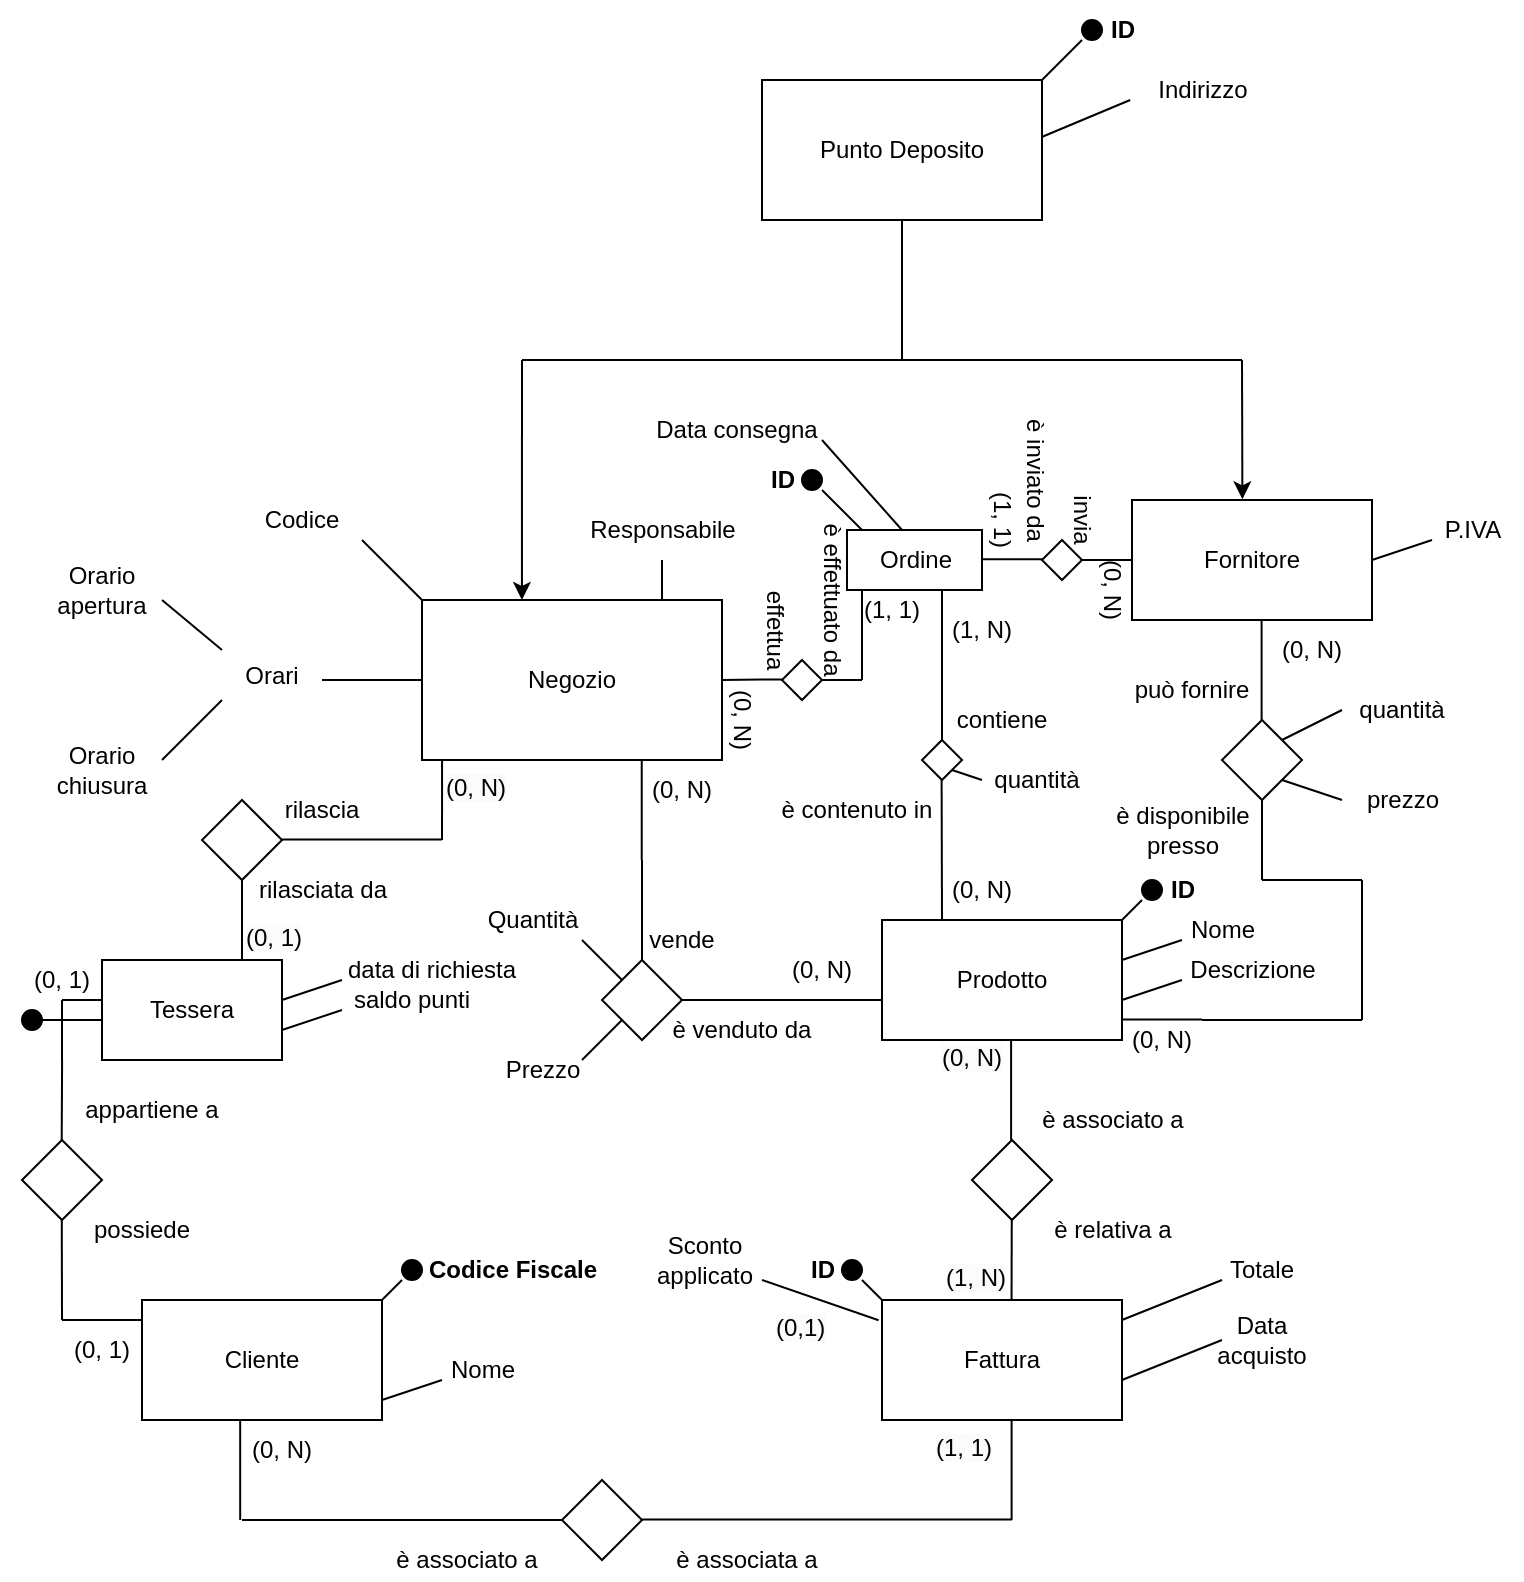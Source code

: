 <mxfile version="27.0.9">
  <diagram id="R2lEEEUBdFMjLlhIrx00" name="Page-1">
    <mxGraphModel dx="1303" dy="1883" grid="1" gridSize="10" guides="1" tooltips="1" connect="1" arrows="1" fold="1" page="1" pageScale="1" pageWidth="850" pageHeight="1100" math="0" shadow="0" extFonts="Permanent Marker^https://fonts.googleapis.com/css?family=Permanent+Marker">
      <root>
        <mxCell id="0" />
        <mxCell id="1" parent="0" />
        <mxCell id="oZavl7u65jXDSUfrgbbG-7" value="" style="ellipse;whiteSpace=wrap;html=1;aspect=fixed;" parent="1" vertex="1">
          <mxGeometry as="geometry" />
        </mxCell>
        <mxCell id="oZavl7u65jXDSUfrgbbG-11" value="Responsabile" style="text;html=1;align=center;verticalAlign=middle;resizable=0;points=[];autosize=1;strokeColor=none;fillColor=none;" parent="1" vertex="1">
          <mxGeometry x="280" y="30" width="100" height="30" as="geometry" />
        </mxCell>
        <mxCell id="oZavl7u65jXDSUfrgbbG-15" value="" style="endArrow=none;html=1;rounded=0;entryX=0;entryY=0.5;entryDx=0;entryDy=0;" parent="1" edge="1">
          <mxGeometry width="50" height="50" relative="1" as="geometry">
            <mxPoint x="160" y="120" as="sourcePoint" />
            <mxPoint x="210" y="120" as="targetPoint" />
          </mxGeometry>
        </mxCell>
        <mxCell id="oZavl7u65jXDSUfrgbbG-16" value="Orari" style="text;html=1;align=center;verticalAlign=middle;whiteSpace=wrap;rounded=0;" parent="1" vertex="1">
          <mxGeometry x="110" y="105" width="50" height="25" as="geometry" />
        </mxCell>
        <mxCell id="oZavl7u65jXDSUfrgbbG-18" value="" style="endArrow=none;html=1;rounded=0;entryX=0;entryY=0;entryDx=0;entryDy=0;" parent="1" target="oZavl7u65jXDSUfrgbbG-16" edge="1">
          <mxGeometry width="50" height="50" relative="1" as="geometry">
            <mxPoint x="80" y="80" as="sourcePoint" />
            <mxPoint x="130" y="160" as="targetPoint" />
          </mxGeometry>
        </mxCell>
        <mxCell id="oZavl7u65jXDSUfrgbbG-19" value="" style="endArrow=none;html=1;rounded=0;entryX=0;entryY=1;entryDx=0;entryDy=0;" parent="1" target="oZavl7u65jXDSUfrgbbG-16" edge="1">
          <mxGeometry width="50" height="50" relative="1" as="geometry">
            <mxPoint x="80" y="160" as="sourcePoint" />
            <mxPoint x="170" y="120" as="targetPoint" />
          </mxGeometry>
        </mxCell>
        <mxCell id="oZavl7u65jXDSUfrgbbG-20" value="Orario apertura" style="text;html=1;align=center;verticalAlign=middle;whiteSpace=wrap;rounded=0;" parent="1" vertex="1">
          <mxGeometry x="20" y="60" width="60" height="30" as="geometry" />
        </mxCell>
        <mxCell id="oZavl7u65jXDSUfrgbbG-21" value="Orario chiusura" style="text;html=1;align=center;verticalAlign=middle;whiteSpace=wrap;rounded=0;" parent="1" vertex="1">
          <mxGeometry x="20" y="150" width="60" height="30" as="geometry" />
        </mxCell>
        <mxCell id="oZavl7u65jXDSUfrgbbG-22" value="Prodotto" style="rounded=0;whiteSpace=wrap;html=1;" parent="1" vertex="1">
          <mxGeometry x="440" y="240" width="120" height="60" as="geometry" />
        </mxCell>
        <mxCell id="oZavl7u65jXDSUfrgbbG-26" value="" style="endArrow=none;html=1;rounded=0;entryX=1;entryY=0;entryDx=0;entryDy=0;" parent="1" target="oZavl7u65jXDSUfrgbbG-22" edge="1">
          <mxGeometry width="50" height="50" relative="1" as="geometry">
            <mxPoint x="570" y="230" as="sourcePoint" />
            <mxPoint x="490" y="230" as="targetPoint" />
          </mxGeometry>
        </mxCell>
        <mxCell id="oZavl7u65jXDSUfrgbbG-27" value="" style="ellipse;whiteSpace=wrap;html=1;aspect=fixed;fillColor=#030000;" parent="1" vertex="1">
          <mxGeometry x="570" y="220" width="10" height="10" as="geometry" />
        </mxCell>
        <mxCell id="oZavl7u65jXDSUfrgbbG-28" value="&lt;span&gt;ID&lt;/span&gt;" style="text;html=1;align=center;verticalAlign=middle;resizable=0;points=[];autosize=1;strokeColor=none;fillColor=none;fontStyle=1" parent="1" vertex="1">
          <mxGeometry x="570" y="210" width="40" height="30" as="geometry" />
        </mxCell>
        <mxCell id="oZavl7u65jXDSUfrgbbG-29" value="" style="endArrow=none;html=1;rounded=0;" parent="1" edge="1">
          <mxGeometry width="50" height="50" relative="1" as="geometry">
            <mxPoint x="590" y="250" as="sourcePoint" />
            <mxPoint x="560" y="260" as="targetPoint" />
          </mxGeometry>
        </mxCell>
        <mxCell id="oZavl7u65jXDSUfrgbbG-30" value="Nome" style="text;html=1;align=center;verticalAlign=middle;resizable=0;points=[];autosize=1;strokeColor=none;fillColor=none;" parent="1" vertex="1">
          <mxGeometry x="580" y="230" width="60" height="30" as="geometry" />
        </mxCell>
        <mxCell id="oZavl7u65jXDSUfrgbbG-31" value="" style="endArrow=none;html=1;rounded=0;" parent="1" edge="1">
          <mxGeometry width="50" height="50" relative="1" as="geometry">
            <mxPoint x="560" y="280" as="sourcePoint" />
            <mxPoint x="590" y="270" as="targetPoint" />
          </mxGeometry>
        </mxCell>
        <mxCell id="oZavl7u65jXDSUfrgbbG-32" value="Descrizione" style="text;html=1;align=center;verticalAlign=middle;resizable=0;points=[];autosize=1;strokeColor=none;fillColor=none;" parent="1" vertex="1">
          <mxGeometry x="580" y="250" width="90" height="30" as="geometry" />
        </mxCell>
        <mxCell id="oZavl7u65jXDSUfrgbbG-34" value="" style="rhombus;whiteSpace=wrap;html=1;" parent="1" vertex="1">
          <mxGeometry x="300" y="260" width="40" height="40" as="geometry" />
        </mxCell>
        <mxCell id="oZavl7u65jXDSUfrgbbG-37" value="(0, N)" style="text;html=1;align=center;verticalAlign=middle;whiteSpace=wrap;rounded=0;" parent="1" vertex="1">
          <mxGeometry x="310" y="160" width="60" height="30" as="geometry" />
        </mxCell>
        <mxCell id="oZavl7u65jXDSUfrgbbG-46" value="Negozio" style="rounded=0;whiteSpace=wrap;html=1;snapToPoint=1;" parent="1" vertex="1">
          <mxGeometry x="210" y="80" width="150" height="80" as="geometry" />
        </mxCell>
        <mxCell id="oZavl7u65jXDSUfrgbbG-48" value="" style="endArrow=none;html=1;rounded=0;elbow=vertical;" parent="1" edge="1">
          <mxGeometry width="50" height="50" relative="1" as="geometry">
            <mxPoint x="319.86" y="210" as="sourcePoint" />
            <mxPoint x="319.86" y="160" as="targetPoint" />
          </mxGeometry>
        </mxCell>
        <mxCell id="oZavl7u65jXDSUfrgbbG-49" value="" style="endArrow=none;html=1;rounded=0;elbow=vertical;exitX=0.5;exitY=0;exitDx=0;exitDy=0;" parent="1" source="oZavl7u65jXDSUfrgbbG-34" edge="1">
          <mxGeometry width="50" height="50" relative="1" as="geometry">
            <mxPoint x="300" y="260" as="sourcePoint" />
            <mxPoint x="320" y="210" as="targetPoint" />
          </mxGeometry>
        </mxCell>
        <mxCell id="oZavl7u65jXDSUfrgbbG-50" value="" style="endArrow=none;html=1;rounded=0;elbow=vertical;" parent="1" edge="1">
          <mxGeometry width="50" height="50" relative="1" as="geometry">
            <mxPoint x="440" y="280" as="sourcePoint" />
            <mxPoint x="380" y="280" as="targetPoint" />
          </mxGeometry>
        </mxCell>
        <mxCell id="oZavl7u65jXDSUfrgbbG-51" value="" style="endArrow=none;html=1;rounded=0;elbow=vertical;exitX=1;exitY=0.5;exitDx=0;exitDy=0;" parent="1" source="oZavl7u65jXDSUfrgbbG-34" edge="1">
          <mxGeometry width="50" height="50" relative="1" as="geometry">
            <mxPoint x="300" y="290" as="sourcePoint" />
            <mxPoint x="380" y="280" as="targetPoint" />
          </mxGeometry>
        </mxCell>
        <mxCell id="oZavl7u65jXDSUfrgbbG-52" value="(0, N)" style="text;html=1;align=center;verticalAlign=middle;whiteSpace=wrap;rounded=0;" parent="1" vertex="1">
          <mxGeometry x="380" y="250" width="60" height="30" as="geometry" />
        </mxCell>
        <mxCell id="oZavl7u65jXDSUfrgbbG-53" value="vende" style="text;html=1;align=center;verticalAlign=middle;whiteSpace=wrap;rounded=0;" parent="1" vertex="1">
          <mxGeometry x="310" y="235" width="60" height="30" as="geometry" />
        </mxCell>
        <mxCell id="oZavl7u65jXDSUfrgbbG-54" value="è venduto da" style="text;html=1;align=center;verticalAlign=middle;whiteSpace=wrap;rounded=0;" parent="1" vertex="1">
          <mxGeometry x="330" y="280" width="80" height="30" as="geometry" />
        </mxCell>
        <mxCell id="oZavl7u65jXDSUfrgbbG-55" value="" style="endArrow=none;html=1;rounded=0;elbow=vertical;entryX=0;entryY=1;entryDx=0;entryDy=0;" parent="1" target="oZavl7u65jXDSUfrgbbG-34" edge="1">
          <mxGeometry width="50" height="50" relative="1" as="geometry">
            <mxPoint x="290" y="310" as="sourcePoint" />
            <mxPoint x="380" y="250" as="targetPoint" />
          </mxGeometry>
        </mxCell>
        <mxCell id="oZavl7u65jXDSUfrgbbG-56" value="Prezzo" style="text;html=1;align=center;verticalAlign=middle;resizable=0;points=[];autosize=1;strokeColor=none;fillColor=none;" parent="1" vertex="1">
          <mxGeometry x="240" y="300" width="60" height="30" as="geometry" />
        </mxCell>
        <mxCell id="oZavl7u65jXDSUfrgbbG-59" value="Cliente" style="rounded=0;whiteSpace=wrap;html=1;" parent="1" vertex="1">
          <mxGeometry x="70" y="430" width="120" height="60" as="geometry" />
        </mxCell>
        <mxCell id="oZavl7u65jXDSUfrgbbG-60" value="" style="endArrow=none;html=1;rounded=0;elbow=vertical;entryX=1;entryY=0;entryDx=0;entryDy=0;" parent="1" target="oZavl7u65jXDSUfrgbbG-59" edge="1">
          <mxGeometry width="50" height="50" relative="1" as="geometry">
            <mxPoint x="200" y="420" as="sourcePoint" />
            <mxPoint x="220" y="380" as="targetPoint" />
          </mxGeometry>
        </mxCell>
        <mxCell id="oZavl7u65jXDSUfrgbbG-61" value="" style="ellipse;whiteSpace=wrap;html=1;aspect=fixed;fillColor=#000000;" parent="1" vertex="1">
          <mxGeometry x="200" y="410" width="10" height="10" as="geometry" />
        </mxCell>
        <mxCell id="oZavl7u65jXDSUfrgbbG-62" value="Codice Fiscale" style="text;html=1;align=center;verticalAlign=middle;resizable=0;points=[];autosize=1;strokeColor=none;fillColor=none;fontStyle=1" parent="1" vertex="1">
          <mxGeometry x="205" y="400" width="100" height="30" as="geometry" />
        </mxCell>
        <mxCell id="oZavl7u65jXDSUfrgbbG-65" value="Nome" style="text;html=1;align=center;verticalAlign=middle;resizable=0;points=[];autosize=1;strokeColor=none;fillColor=none;" parent="1" vertex="1">
          <mxGeometry x="210" y="450" width="60" height="30" as="geometry" />
        </mxCell>
        <mxCell id="oZavl7u65jXDSUfrgbbG-66" value="Tessera" style="rounded=0;whiteSpace=wrap;html=1;" parent="1" vertex="1">
          <mxGeometry x="50" y="260" width="90" height="50" as="geometry" />
        </mxCell>
        <mxCell id="oZavl7u65jXDSUfrgbbG-67" value="" style="rhombus;whiteSpace=wrap;html=1;" parent="1" vertex="1">
          <mxGeometry x="100" y="180" width="40" height="40" as="geometry" />
        </mxCell>
        <mxCell id="oZavl7u65jXDSUfrgbbG-68" value="" style="endArrow=none;html=1;rounded=0;elbow=vertical;entryX=0.5;entryY=1;entryDx=0;entryDy=0;" parent="1" target="oZavl7u65jXDSUfrgbbG-67" edge="1">
          <mxGeometry width="50" height="50" relative="1" as="geometry">
            <mxPoint x="120" y="250" as="sourcePoint" />
            <mxPoint x="140" y="220" as="targetPoint" />
            <Array as="points">
              <mxPoint x="120" y="260" />
            </Array>
          </mxGeometry>
        </mxCell>
        <mxCell id="oZavl7u65jXDSUfrgbbG-69" value="" style="endArrow=none;html=1;rounded=0;elbow=vertical;" parent="1" edge="1">
          <mxGeometry width="50" height="50" relative="1" as="geometry">
            <mxPoint x="220" y="199.77" as="sourcePoint" />
            <mxPoint x="140" y="199.77" as="targetPoint" />
          </mxGeometry>
        </mxCell>
        <mxCell id="oZavl7u65jXDSUfrgbbG-73" value="" style="endArrow=none;html=1;rounded=0;elbow=vertical;entryX=0.067;entryY=1;entryDx=0;entryDy=0;entryPerimeter=0;" parent="1" target="oZavl7u65jXDSUfrgbbG-46" edge="1">
          <mxGeometry width="50" height="50" relative="1" as="geometry">
            <mxPoint x="220" y="200" as="sourcePoint" />
            <mxPoint x="220" y="190" as="targetPoint" />
          </mxGeometry>
        </mxCell>
        <mxCell id="oZavl7u65jXDSUfrgbbG-74" value="rilascia" style="text;html=1;align=center;verticalAlign=middle;whiteSpace=wrap;rounded=0;" parent="1" vertex="1">
          <mxGeometry x="130" y="170" width="60" height="30" as="geometry" />
        </mxCell>
        <mxCell id="oZavl7u65jXDSUfrgbbG-75" value="rilasciata da" style="text;html=1;align=center;verticalAlign=middle;resizable=0;points=[];autosize=1;strokeColor=none;fillColor=none;" parent="1" vertex="1">
          <mxGeometry x="115" y="210" width="90" height="30" as="geometry" />
        </mxCell>
        <mxCell id="oZavl7u65jXDSUfrgbbG-76" value="&lt;span style=&quot;color: rgb(0, 0, 0); font-family: Helvetica; font-size: 12px; font-style: normal; font-variant-ligatures: normal; font-variant-caps: normal; font-weight: 400; letter-spacing: normal; orphans: 2; text-align: center; text-indent: 0px; text-transform: none; widows: 2; word-spacing: 0px; -webkit-text-stroke-width: 0px; white-space: normal; background-color: rgb(251, 251, 251); text-decoration-thickness: initial; text-decoration-style: initial; text-decoration-color: initial; display: inline !important; float: none;&quot;&gt;(0, N)&lt;/span&gt;" style="text;whiteSpace=wrap;html=1;" parent="1" vertex="1">
          <mxGeometry x="220" y="160" width="60" height="40" as="geometry" />
        </mxCell>
        <mxCell id="oZavl7u65jXDSUfrgbbG-77" value="&lt;span style=&quot;color: rgb(0, 0, 0); font-family: Helvetica; font-size: 12px; font-style: normal; font-variant-ligatures: normal; font-variant-caps: normal; font-weight: 400; letter-spacing: normal; orphans: 2; text-align: center; text-indent: 0px; text-transform: none; widows: 2; word-spacing: 0px; -webkit-text-stroke-width: 0px; white-space: normal; background-color: rgb(251, 251, 251); text-decoration-thickness: initial; text-decoration-style: initial; text-decoration-color: initial; display: inline !important; float: none;&quot;&gt;(0, 1)&lt;/span&gt;" style="text;whiteSpace=wrap;html=1;" parent="1" vertex="1">
          <mxGeometry x="120" y="235" width="60" height="40" as="geometry" />
        </mxCell>
        <mxCell id="oZavl7u65jXDSUfrgbbG-78" value="" style="rhombus;whiteSpace=wrap;html=1;" parent="1" vertex="1">
          <mxGeometry x="10" y="350" width="40" height="40" as="geometry" />
        </mxCell>
        <mxCell id="oZavl7u65jXDSUfrgbbG-80" value="" style="endArrow=none;html=1;rounded=0;elbow=vertical;" parent="1" edge="1">
          <mxGeometry width="50" height="50" relative="1" as="geometry">
            <mxPoint x="29.86" y="350" as="sourcePoint" />
            <mxPoint x="30.05" y="310" as="targetPoint" />
          </mxGeometry>
        </mxCell>
        <mxCell id="oZavl7u65jXDSUfrgbbG-82" value="" style="endArrow=none;html=1;rounded=0;elbow=vertical;" parent="1" edge="1">
          <mxGeometry width="50" height="50" relative="1" as="geometry">
            <mxPoint x="190" y="480" as="sourcePoint" />
            <mxPoint x="220" y="470" as="targetPoint" />
          </mxGeometry>
        </mxCell>
        <mxCell id="oZavl7u65jXDSUfrgbbG-83" value="" style="endArrow=none;html=1;rounded=0;elbow=vertical;" parent="1" edge="1">
          <mxGeometry width="50" height="50" relative="1" as="geometry">
            <mxPoint x="30" y="440" as="sourcePoint" />
            <mxPoint x="29.89" y="390" as="targetPoint" />
          </mxGeometry>
        </mxCell>
        <mxCell id="oZavl7u65jXDSUfrgbbG-84" value="possiede" style="text;html=1;align=center;verticalAlign=middle;whiteSpace=wrap;rounded=0;" parent="1" vertex="1">
          <mxGeometry x="40" y="380" width="60" height="30" as="geometry" />
        </mxCell>
        <mxCell id="oZavl7u65jXDSUfrgbbG-85" value="appartiene a" style="text;html=1;align=center;verticalAlign=middle;whiteSpace=wrap;rounded=0;" parent="1" vertex="1">
          <mxGeometry x="40" y="320" width="70" height="30" as="geometry" />
        </mxCell>
        <mxCell id="oZavl7u65jXDSUfrgbbG-86" value="(0, 1)" style="text;html=1;align=center;verticalAlign=middle;whiteSpace=wrap;rounded=0;" parent="1" vertex="1">
          <mxGeometry x="20" y="440" width="60" height="30" as="geometry" />
        </mxCell>
        <mxCell id="oZavl7u65jXDSUfrgbbG-87" value="(0, 1)" style="text;html=1;align=center;verticalAlign=middle;whiteSpace=wrap;rounded=0;" parent="1" vertex="1">
          <mxGeometry y="255" width="60" height="30" as="geometry" />
        </mxCell>
        <mxCell id="oZavl7u65jXDSUfrgbbG-89" value="" style="endArrow=none;html=1;rounded=0;elbow=vertical;" parent="1" edge="1">
          <mxGeometry width="50" height="50" relative="1" as="geometry">
            <mxPoint x="30" y="280" as="sourcePoint" />
            <mxPoint x="50" y="280" as="targetPoint" />
          </mxGeometry>
        </mxCell>
        <mxCell id="oZavl7u65jXDSUfrgbbG-90" value="" style="endArrow=none;html=1;rounded=0;elbow=vertical;" parent="1" edge="1">
          <mxGeometry width="50" height="50" relative="1" as="geometry">
            <mxPoint x="30" y="280" as="sourcePoint" />
            <mxPoint x="30" y="310" as="targetPoint" />
          </mxGeometry>
        </mxCell>
        <mxCell id="oZavl7u65jXDSUfrgbbG-91" value="" style="endArrow=none;html=1;rounded=0;elbow=vertical;" parent="1" edge="1">
          <mxGeometry width="50" height="50" relative="1" as="geometry">
            <mxPoint x="30" y="440" as="sourcePoint" />
            <mxPoint x="70" y="440" as="targetPoint" />
          </mxGeometry>
        </mxCell>
        <mxCell id="oZavl7u65jXDSUfrgbbG-92" value="" style="endArrow=none;html=1;rounded=0;elbow=vertical;" parent="1" edge="1">
          <mxGeometry width="50" height="50" relative="1" as="geometry">
            <mxPoint x="20" y="290" as="sourcePoint" />
            <mxPoint x="50" y="290" as="targetPoint" />
            <Array as="points" />
          </mxGeometry>
        </mxCell>
        <mxCell id="oZavl7u65jXDSUfrgbbG-93" value="" style="ellipse;whiteSpace=wrap;html=1;aspect=fixed;fillColor=#000000;" parent="1" vertex="1">
          <mxGeometry x="10" y="285" width="10" height="10" as="geometry" />
        </mxCell>
        <mxCell id="oZavl7u65jXDSUfrgbbG-94" value="" style="endArrow=none;html=1;rounded=0;elbow=vertical;" parent="1" edge="1">
          <mxGeometry width="50" height="50" relative="1" as="geometry">
            <mxPoint x="140" y="280" as="sourcePoint" />
            <mxPoint x="170" y="270" as="targetPoint" />
          </mxGeometry>
        </mxCell>
        <mxCell id="oZavl7u65jXDSUfrgbbG-95" value="data di richiesta" style="text;html=1;align=center;verticalAlign=middle;whiteSpace=wrap;rounded=0;" parent="1" vertex="1">
          <mxGeometry x="170" y="250" width="90" height="30" as="geometry" />
        </mxCell>
        <mxCell id="oZavl7u65jXDSUfrgbbG-96" value="" style="endArrow=none;html=1;rounded=0;elbow=vertical;" parent="1" edge="1">
          <mxGeometry width="50" height="50" relative="1" as="geometry">
            <mxPoint x="140" y="295" as="sourcePoint" />
            <mxPoint x="170" y="285" as="targetPoint" />
          </mxGeometry>
        </mxCell>
        <mxCell id="oZavl7u65jXDSUfrgbbG-97" value="saldo punti" style="text;html=1;align=center;verticalAlign=middle;whiteSpace=wrap;rounded=0;" parent="1" vertex="1">
          <mxGeometry x="160" y="265" width="90" height="30" as="geometry" />
        </mxCell>
        <mxCell id="9qisJqf6CXYM0_tI4CNQ-1" value="Fornitore" style="rounded=0;whiteSpace=wrap;html=1;" parent="1" vertex="1">
          <mxGeometry x="565" y="30" width="120" height="60" as="geometry" />
        </mxCell>
        <mxCell id="9qisJqf6CXYM0_tI4CNQ-7" value="è disponibile presso" style="text;html=1;align=center;verticalAlign=middle;whiteSpace=wrap;rounded=0;" parent="1" vertex="1">
          <mxGeometry x="547.5" y="180" width="85" height="30" as="geometry" />
        </mxCell>
        <mxCell id="9qisJqf6CXYM0_tI4CNQ-8" value="può fornire" style="text;html=1;align=center;verticalAlign=middle;whiteSpace=wrap;rounded=0;" parent="1" vertex="1">
          <mxGeometry x="565" y="110" width="60" height="30" as="geometry" />
        </mxCell>
        <mxCell id="9qisJqf6CXYM0_tI4CNQ-13" value="prezzo" style="text;html=1;align=center;verticalAlign=middle;resizable=0;points=[];autosize=1;strokeColor=none;fillColor=none;" parent="1" vertex="1">
          <mxGeometry x="670" y="165" width="60" height="30" as="geometry" />
        </mxCell>
        <mxCell id="9qisJqf6CXYM0_tI4CNQ-14" value="" style="endArrow=none;html=1;rounded=0;entryX=0;entryY=0.5;entryDx=0;entryDy=0;" parent="1" target="9qisJqf6CXYM0_tI4CNQ-15" edge="1">
          <mxGeometry width="50" height="50" relative="1" as="geometry">
            <mxPoint x="640" y="150" as="sourcePoint" />
            <mxPoint x="730" y="160" as="targetPoint" />
          </mxGeometry>
        </mxCell>
        <mxCell id="9qisJqf6CXYM0_tI4CNQ-15" value="quantità" style="text;html=1;align=center;verticalAlign=middle;whiteSpace=wrap;rounded=0;" parent="1" vertex="1">
          <mxGeometry x="670" y="120" width="60" height="30" as="geometry" />
        </mxCell>
        <mxCell id="9qisJqf6CXYM0_tI4CNQ-23" value="Indirizzo" style="text;html=1;align=center;verticalAlign=middle;resizable=0;points=[];autosize=1;strokeColor=none;fillColor=none;" parent="1" vertex="1">
          <mxGeometry x="565" y="-190" width="70" height="30" as="geometry" />
        </mxCell>
        <mxCell id="9qisJqf6CXYM0_tI4CNQ-24" value="Punto Deposito" style="rounded=0;whiteSpace=wrap;html=1;" parent="1" vertex="1">
          <mxGeometry x="380" y="-180" width="140" height="70" as="geometry" />
        </mxCell>
        <mxCell id="9qisJqf6CXYM0_tI4CNQ-25" value="" style="endArrow=none;html=1;rounded=0;" parent="1" edge="1">
          <mxGeometry width="50" height="50" relative="1" as="geometry">
            <mxPoint x="520" y="-180" as="sourcePoint" />
            <mxPoint x="540" y="-200" as="targetPoint" />
          </mxGeometry>
        </mxCell>
        <mxCell id="9qisJqf6CXYM0_tI4CNQ-26" value="" style="ellipse;whiteSpace=wrap;html=1;aspect=fixed;fillColor=#000000;" parent="1" vertex="1">
          <mxGeometry x="540" y="-210" width="10" height="10" as="geometry" />
        </mxCell>
        <mxCell id="9qisJqf6CXYM0_tI4CNQ-29" value="" style="endArrow=none;html=1;rounded=0;" parent="1" edge="1">
          <mxGeometry width="50" height="50" relative="1" as="geometry">
            <mxPoint x="450" y="-40" as="sourcePoint" />
            <mxPoint x="450" y="-110" as="targetPoint" />
          </mxGeometry>
        </mxCell>
        <mxCell id="9qisJqf6CXYM0_tI4CNQ-30" value="" style="endArrow=none;html=1;rounded=0;" parent="1" edge="1">
          <mxGeometry width="50" height="50" relative="1" as="geometry">
            <mxPoint x="260" y="-40" as="sourcePoint" />
            <mxPoint x="620" y="-40" as="targetPoint" />
          </mxGeometry>
        </mxCell>
        <mxCell id="9qisJqf6CXYM0_tI4CNQ-32" value="" style="endArrow=classic;html=1;rounded=0;entryX=0.333;entryY=0;entryDx=0;entryDy=0;entryPerimeter=0;" parent="1" target="oZavl7u65jXDSUfrgbbG-46" edge="1">
          <mxGeometry width="50" height="50" relative="1" as="geometry">
            <mxPoint x="260" y="-40" as="sourcePoint" />
            <mxPoint x="470" y="-60" as="targetPoint" />
          </mxGeometry>
        </mxCell>
        <mxCell id="9qisJqf6CXYM0_tI4CNQ-33" value="" style="endArrow=classic;html=1;rounded=0;entryX=0.46;entryY=-0.006;entryDx=0;entryDy=0;entryPerimeter=0;" parent="1" target="9qisJqf6CXYM0_tI4CNQ-1" edge="1">
          <mxGeometry width="50" height="50" relative="1" as="geometry">
            <mxPoint x="620" y="-40" as="sourcePoint" />
            <mxPoint x="640" y="-10" as="targetPoint" />
          </mxGeometry>
        </mxCell>
        <mxCell id="9qisJqf6CXYM0_tI4CNQ-34" value="" style="endArrow=none;html=1;rounded=0;entryX=0.999;entryY=0.407;entryDx=0;entryDy=0;entryPerimeter=0;exitX=-0.013;exitY=0.667;exitDx=0;exitDy=0;exitPerimeter=0;" parent="1" source="9qisJqf6CXYM0_tI4CNQ-23" target="9qisJqf6CXYM0_tI4CNQ-24" edge="1">
          <mxGeometry width="50" height="50" relative="1" as="geometry">
            <mxPoint x="500" y="40" as="sourcePoint" />
            <mxPoint x="550" y="-10" as="targetPoint" />
          </mxGeometry>
        </mxCell>
        <mxCell id="jTJZyVXGOSGdadM1OaJc-1" value="" style="endArrow=none;html=1;rounded=0;exitX=1;exitY=0.5;exitDx=0;exitDy=0;" parent="1" edge="1">
          <mxGeometry width="50" height="50" relative="1" as="geometry">
            <mxPoint x="685" y="60" as="sourcePoint" />
            <mxPoint x="715" y="50" as="targetPoint" />
          </mxGeometry>
        </mxCell>
        <mxCell id="jTJZyVXGOSGdadM1OaJc-2" value="P.IVA" style="text;html=1;align=center;verticalAlign=middle;resizable=0;points=[];autosize=1;strokeColor=none;fillColor=none;" parent="1" vertex="1">
          <mxGeometry x="710" y="30" width="50" height="30" as="geometry" />
        </mxCell>
        <mxCell id="mbd7B6UDu0PyMPiPhFEF-3" value="" style="endArrow=none;html=1;rounded=0;" parent="1" edge="1">
          <mxGeometry width="50" height="50" relative="1" as="geometry">
            <mxPoint x="629.8" y="140" as="sourcePoint" />
            <mxPoint x="629.8" y="90" as="targetPoint" />
          </mxGeometry>
        </mxCell>
        <mxCell id="mbd7B6UDu0PyMPiPhFEF-4" value="" style="rhombus;whiteSpace=wrap;html=1;" parent="1" vertex="1">
          <mxGeometry x="610" y="140" width="40" height="40" as="geometry" />
        </mxCell>
        <mxCell id="mbd7B6UDu0PyMPiPhFEF-5" value="" style="endArrow=none;html=1;rounded=0;" parent="1" edge="1">
          <mxGeometry width="50" height="50" relative="1" as="geometry">
            <mxPoint x="640" y="170" as="sourcePoint" />
            <mxPoint x="670" y="180" as="targetPoint" />
          </mxGeometry>
        </mxCell>
        <mxCell id="mbd7B6UDu0PyMPiPhFEF-8" value="" style="endArrow=none;html=1;rounded=0;entryX=0.5;entryY=1;entryDx=0;entryDy=0;" parent="1" target="mbd7B6UDu0PyMPiPhFEF-4" edge="1">
          <mxGeometry width="50" height="50" relative="1" as="geometry">
            <mxPoint x="630" y="220" as="sourcePoint" />
            <mxPoint x="600" y="170" as="targetPoint" />
          </mxGeometry>
        </mxCell>
        <mxCell id="mbd7B6UDu0PyMPiPhFEF-9" value="" style="endArrow=none;html=1;rounded=0;" parent="1" edge="1">
          <mxGeometry width="50" height="50" relative="1" as="geometry">
            <mxPoint x="630" y="220" as="sourcePoint" />
            <mxPoint x="680" y="220" as="targetPoint" />
          </mxGeometry>
        </mxCell>
        <mxCell id="mbd7B6UDu0PyMPiPhFEF-10" value="" style="endArrow=none;html=1;rounded=0;" parent="1" edge="1">
          <mxGeometry width="50" height="50" relative="1" as="geometry">
            <mxPoint x="680" y="290" as="sourcePoint" />
            <mxPoint x="680" y="220" as="targetPoint" />
          </mxGeometry>
        </mxCell>
        <mxCell id="mbd7B6UDu0PyMPiPhFEF-13" value="" style="endArrow=none;html=1;rounded=0;" parent="1" edge="1">
          <mxGeometry width="50" height="50" relative="1" as="geometry">
            <mxPoint x="600" y="290" as="sourcePoint" />
            <mxPoint x="680" y="290" as="targetPoint" />
          </mxGeometry>
        </mxCell>
        <mxCell id="mbd7B6UDu0PyMPiPhFEF-14" value="" style="endArrow=none;html=1;rounded=0;" parent="1" edge="1">
          <mxGeometry width="50" height="50" relative="1" as="geometry">
            <mxPoint x="560" y="289.8" as="sourcePoint" />
            <mxPoint x="600" y="289.8" as="targetPoint" />
          </mxGeometry>
        </mxCell>
        <mxCell id="mbd7B6UDu0PyMPiPhFEF-15" value="(0, N)" style="text;html=1;align=center;verticalAlign=middle;whiteSpace=wrap;rounded=0;" parent="1" vertex="1">
          <mxGeometry x="625" y="90" width="60" height="30" as="geometry" />
        </mxCell>
        <mxCell id="mbd7B6UDu0PyMPiPhFEF-16" value="(0, N)" style="text;html=1;align=center;verticalAlign=middle;whiteSpace=wrap;rounded=0;" parent="1" vertex="1">
          <mxGeometry x="550" y="285" width="60" height="30" as="geometry" />
        </mxCell>
        <mxCell id="mbd7B6UDu0PyMPiPhFEF-17" value="" style="endArrow=none;html=1;rounded=0;" parent="1" edge="1">
          <mxGeometry width="50" height="50" relative="1" as="geometry">
            <mxPoint x="330" y="80" as="sourcePoint" />
            <mxPoint x="330" y="60" as="targetPoint" />
          </mxGeometry>
        </mxCell>
        <mxCell id="mbd7B6UDu0PyMPiPhFEF-18" value="Ordine" style="rounded=0;whiteSpace=wrap;html=1;" parent="1" vertex="1">
          <mxGeometry x="422.5" y="45" width="67.5" height="30" as="geometry" />
        </mxCell>
        <mxCell id="mbd7B6UDu0PyMPiPhFEF-19" value="" style="rhombus;whiteSpace=wrap;html=1;" parent="1" vertex="1">
          <mxGeometry x="520" y="50" width="20" height="20" as="geometry" />
        </mxCell>
        <mxCell id="mbd7B6UDu0PyMPiPhFEF-20" value="" style="rhombus;whiteSpace=wrap;html=1;" parent="1" vertex="1">
          <mxGeometry x="390" y="110" width="20" height="20" as="geometry" />
        </mxCell>
        <mxCell id="mbd7B6UDu0PyMPiPhFEF-21" value="" style="rhombus;whiteSpace=wrap;html=1;" parent="1" vertex="1">
          <mxGeometry x="460" y="150" width="20" height="20" as="geometry" />
        </mxCell>
        <mxCell id="mbd7B6UDu0PyMPiPhFEF-23" value="" style="endArrow=none;html=1;rounded=0;entryX=0;entryY=0.5;entryDx=0;entryDy=0;" parent="1" target="9qisJqf6CXYM0_tI4CNQ-1" edge="1">
          <mxGeometry width="50" height="50" relative="1" as="geometry">
            <mxPoint x="540" y="60" as="sourcePoint" />
            <mxPoint x="560" y="60" as="targetPoint" />
          </mxGeometry>
        </mxCell>
        <mxCell id="mbd7B6UDu0PyMPiPhFEF-24" value="" style="endArrow=none;html=1;rounded=0;exitX=0.5;exitY=0;exitDx=0;exitDy=0;" parent="1" source="mbd7B6UDu0PyMPiPhFEF-21" edge="1">
          <mxGeometry width="50" height="50" relative="1" as="geometry">
            <mxPoint x="470" y="105" as="sourcePoint" />
            <mxPoint x="470" y="75" as="targetPoint" />
          </mxGeometry>
        </mxCell>
        <mxCell id="mbd7B6UDu0PyMPiPhFEF-26" value="" style="endArrow=none;html=1;rounded=0;exitX=0;exitY=1;exitDx=0;exitDy=0;" parent="1" edge="1">
          <mxGeometry width="50" height="50" relative="1" as="geometry">
            <mxPoint x="470" y="240" as="sourcePoint" />
            <mxPoint x="469.81" y="170" as="targetPoint" />
          </mxGeometry>
        </mxCell>
        <mxCell id="mbd7B6UDu0PyMPiPhFEF-27" value="" style="endArrow=none;html=1;rounded=0;" parent="1" edge="1">
          <mxGeometry width="50" height="50" relative="1" as="geometry">
            <mxPoint x="430" y="120" as="sourcePoint" />
            <mxPoint x="430" y="75" as="targetPoint" />
          </mxGeometry>
        </mxCell>
        <mxCell id="mbd7B6UDu0PyMPiPhFEF-28" value="" style="endArrow=none;html=1;rounded=0;" parent="1" edge="1">
          <mxGeometry width="50" height="50" relative="1" as="geometry">
            <mxPoint x="430" y="120" as="sourcePoint" />
            <mxPoint x="410" y="120" as="targetPoint" />
          </mxGeometry>
        </mxCell>
        <mxCell id="mbd7B6UDu0PyMPiPhFEF-29" value="" style="endArrow=none;html=1;rounded=0;entryX=1;entryY=0.5;entryDx=0;entryDy=0;" parent="1" target="oZavl7u65jXDSUfrgbbG-46" edge="1">
          <mxGeometry width="50" height="50" relative="1" as="geometry">
            <mxPoint x="390" y="119.8" as="sourcePoint" />
            <mxPoint x="370" y="119.8" as="targetPoint" />
            <Array as="points">
              <mxPoint x="380" y="119.8" />
            </Array>
          </mxGeometry>
        </mxCell>
        <mxCell id="mbd7B6UDu0PyMPiPhFEF-30" value="(1, N)" style="text;html=1;align=center;verticalAlign=middle;whiteSpace=wrap;rounded=0;" parent="1" vertex="1">
          <mxGeometry x="460" y="80" width="60" height="30" as="geometry" />
        </mxCell>
        <mxCell id="mbd7B6UDu0PyMPiPhFEF-31" value="cont&lt;span style=&quot;color: rgba(0, 0, 0, 0); font-family: monospace; font-size: 0px; text-align: start; text-wrap-mode: nowrap;&quot;&gt;%3CmxGraphModel%3E%3Croot%3E%3CmxCell%20id%3D%220%22%2F%3E%3CmxCell%20id%3D%221%22%20parent%3D%220%22%2F%3E%3CmxCell%20id%3D%222%22%20value%3D%22fornisce%22%20style%3D%22text%3Bhtml%3D1%3Balign%3Dcenter%3BverticalAlign%3Dmiddle%3BwhiteSpace%3Dwrap%3Brounded%3D0%3B%22%20vertex%3D%221%22%20parent%3D%221%22%3E%3CmxGeometry%20x%3D%22565%22%20y%3D%22110%22%20width%3D%2260%22%20height%3D%2230%22%20as%3D%22geometry%22%2F%3E%3C%2FmxCell%3E%3C%2Froot%3E%3C%2FmxGraphModel%3E&lt;/span&gt;iene" style="text;html=1;align=center;verticalAlign=middle;whiteSpace=wrap;rounded=0;" parent="1" vertex="1">
          <mxGeometry x="475" y="130" width="50" height="20" as="geometry" />
        </mxCell>
        <mxCell id="mbd7B6UDu0PyMPiPhFEF-32" value="è contenuto in" style="text;html=1;align=center;verticalAlign=middle;whiteSpace=wrap;rounded=0;" parent="1" vertex="1">
          <mxGeometry x="385" y="175" width="85" height="20" as="geometry" />
        </mxCell>
        <mxCell id="mbd7B6UDu0PyMPiPhFEF-33" value="(0, N)" style="text;html=1;align=center;verticalAlign=middle;whiteSpace=wrap;rounded=0;" parent="1" vertex="1">
          <mxGeometry x="460" y="210" width="60" height="30" as="geometry" />
        </mxCell>
        <mxCell id="mbd7B6UDu0PyMPiPhFEF-34" value="invia" style="text;html=1;align=center;verticalAlign=middle;whiteSpace=wrap;rounded=0;rotation=90;" parent="1" vertex="1">
          <mxGeometry x="515" y="30" width="50" height="20" as="geometry" />
        </mxCell>
        <mxCell id="mbd7B6UDu0PyMPiPhFEF-36" value="è inviato da" style="text;html=1;align=center;verticalAlign=middle;whiteSpace=wrap;rounded=0;rotation=90;" parent="1" vertex="1">
          <mxGeometry x="480" y="10" width="72.5" height="20" as="geometry" />
        </mxCell>
        <mxCell id="mbd7B6UDu0PyMPiPhFEF-38" value="effettua" style="text;html=1;align=center;verticalAlign=middle;whiteSpace=wrap;rounded=0;rotation=90;" parent="1" vertex="1">
          <mxGeometry x="350" y="85" width="72.5" height="20" as="geometry" />
        </mxCell>
        <mxCell id="mbd7B6UDu0PyMPiPhFEF-39" value="è effettuato da" style="text;html=1;align=center;verticalAlign=middle;whiteSpace=wrap;rounded=0;rotation=90;" parent="1" vertex="1">
          <mxGeometry x="370" y="70" width="90" height="20" as="geometry" />
        </mxCell>
        <mxCell id="mbd7B6UDu0PyMPiPhFEF-41" value="" style="endArrow=none;html=1;rounded=0;" parent="1" edge="1">
          <mxGeometry width="50" height="50" relative="1" as="geometry">
            <mxPoint x="490" y="59.63" as="sourcePoint" />
            <mxPoint x="520" y="59.63" as="targetPoint" />
          </mxGeometry>
        </mxCell>
        <mxCell id="mbd7B6UDu0PyMPiPhFEF-42" value="(1, 1)" style="text;html=1;align=center;verticalAlign=middle;whiteSpace=wrap;rounded=0;rotation=90;" parent="1" vertex="1">
          <mxGeometry x="470" y="25" width="60" height="30" as="geometry" />
        </mxCell>
        <mxCell id="mbd7B6UDu0PyMPiPhFEF-43" value="(0, N)" style="text;html=1;align=center;verticalAlign=middle;whiteSpace=wrap;rounded=0;rotation=90;" parent="1" vertex="1">
          <mxGeometry x="525" y="60" width="60" height="30" as="geometry" />
        </mxCell>
        <mxCell id="mbd7B6UDu0PyMPiPhFEF-44" value="(1, 1)" style="text;html=1;align=center;verticalAlign=middle;whiteSpace=wrap;rounded=0;rotation=0;" parent="1" vertex="1">
          <mxGeometry x="415" y="70" width="60" height="30" as="geometry" />
        </mxCell>
        <mxCell id="mbd7B6UDu0PyMPiPhFEF-45" value="(0, N)" style="text;html=1;align=center;verticalAlign=middle;whiteSpace=wrap;rounded=0;rotation=90;" parent="1" vertex="1">
          <mxGeometry x="340" y="125" width="60" height="30" as="geometry" />
        </mxCell>
        <mxCell id="mbd7B6UDu0PyMPiPhFEF-47" value="" style="endArrow=none;html=1;rounded=0;" parent="1" edge="1">
          <mxGeometry width="50" height="50" relative="1" as="geometry">
            <mxPoint x="430" y="45" as="sourcePoint" />
            <mxPoint x="410" y="25" as="targetPoint" />
            <Array as="points">
              <mxPoint x="420" y="35" />
            </Array>
          </mxGeometry>
        </mxCell>
        <mxCell id="mbd7B6UDu0PyMPiPhFEF-48" value="" style="ellipse;whiteSpace=wrap;html=1;aspect=fixed;direction=south;fillColor=#000000;" parent="1" vertex="1">
          <mxGeometry x="400" y="15" width="10" height="10" as="geometry" />
        </mxCell>
        <mxCell id="mbd7B6UDu0PyMPiPhFEF-55" value="" style="endArrow=none;html=1;rounded=0;" parent="1" edge="1">
          <mxGeometry width="50" height="50" relative="1" as="geometry">
            <mxPoint x="450" y="45" as="sourcePoint" />
            <mxPoint x="410" as="targetPoint" />
          </mxGeometry>
        </mxCell>
        <mxCell id="mbd7B6UDu0PyMPiPhFEF-57" value="Data consegna" style="text;html=1;align=center;verticalAlign=middle;whiteSpace=wrap;rounded=0;" parent="1" vertex="1">
          <mxGeometry x="325" y="-10" width="85" height="10" as="geometry" />
        </mxCell>
        <mxCell id="mbd7B6UDu0PyMPiPhFEF-60" value="quantità" style="text;html=1;align=center;verticalAlign=middle;whiteSpace=wrap;rounded=0;" parent="1" vertex="1">
          <mxGeometry x="495" y="155" width="45" height="30" as="geometry" />
        </mxCell>
        <mxCell id="mbd7B6UDu0PyMPiPhFEF-61" value="" style="endArrow=none;html=1;rounded=0;entryX=1;entryY=1;entryDx=0;entryDy=0;" parent="1" target="mbd7B6UDu0PyMPiPhFEF-21" edge="1">
          <mxGeometry width="50" height="50" relative="1" as="geometry">
            <mxPoint x="490" y="170" as="sourcePoint" />
            <mxPoint x="570" y="130" as="targetPoint" />
          </mxGeometry>
        </mxCell>
        <mxCell id="mbd7B6UDu0PyMPiPhFEF-62" value="Fattura" style="rounded=0;whiteSpace=wrap;html=1;" parent="1" vertex="1">
          <mxGeometry x="440" y="430" width="120" height="60" as="geometry" />
        </mxCell>
        <mxCell id="mbd7B6UDu0PyMPiPhFEF-63" value="" style="endArrow=none;html=1;rounded=0;" parent="1" edge="1">
          <mxGeometry width="50" height="50" relative="1" as="geometry">
            <mxPoint x="119.09" y="540" as="sourcePoint" />
            <mxPoint x="119.09" y="490" as="targetPoint" />
          </mxGeometry>
        </mxCell>
        <mxCell id="mbd7B6UDu0PyMPiPhFEF-64" value="" style="endArrow=none;html=1;rounded=0;" parent="1" edge="1">
          <mxGeometry width="50" height="50" relative="1" as="geometry">
            <mxPoint x="120" y="540" as="sourcePoint" />
            <mxPoint x="280" y="540" as="targetPoint" />
          </mxGeometry>
        </mxCell>
        <mxCell id="mbd7B6UDu0PyMPiPhFEF-65" value="" style="rhombus;whiteSpace=wrap;html=1;" parent="1" vertex="1">
          <mxGeometry x="280" y="520" width="40" height="40" as="geometry" />
        </mxCell>
        <mxCell id="mbd7B6UDu0PyMPiPhFEF-66" value="" style="endArrow=none;html=1;rounded=0;" parent="1" edge="1">
          <mxGeometry width="50" height="50" relative="1" as="geometry">
            <mxPoint x="320" y="539.8" as="sourcePoint" />
            <mxPoint x="505" y="539.8" as="targetPoint" />
          </mxGeometry>
        </mxCell>
        <mxCell id="mbd7B6UDu0PyMPiPhFEF-67" value="" style="endArrow=none;html=1;rounded=0;" parent="1" edge="1">
          <mxGeometry width="50" height="50" relative="1" as="geometry">
            <mxPoint x="504.8" y="540" as="sourcePoint" />
            <mxPoint x="504.8" y="490" as="targetPoint" />
          </mxGeometry>
        </mxCell>
        <mxCell id="mbd7B6UDu0PyMPiPhFEF-69" value="è associato a" style="text;html=1;align=center;verticalAlign=middle;whiteSpace=wrap;rounded=0;" parent="1" vertex="1">
          <mxGeometry x="190" y="550" width="85" height="20" as="geometry" />
        </mxCell>
        <mxCell id="mbd7B6UDu0PyMPiPhFEF-70" value="è associata a" style="text;html=1;align=center;verticalAlign=middle;whiteSpace=wrap;rounded=0;" parent="1" vertex="1">
          <mxGeometry x="330" y="550" width="85" height="20" as="geometry" />
        </mxCell>
        <mxCell id="mbd7B6UDu0PyMPiPhFEF-71" value="" style="rhombus;whiteSpace=wrap;html=1;" parent="1" vertex="1">
          <mxGeometry x="485" y="350" width="40" height="40" as="geometry" />
        </mxCell>
        <mxCell id="mbd7B6UDu0PyMPiPhFEF-72" value="" style="endArrow=none;html=1;rounded=0;" parent="1" edge="1">
          <mxGeometry width="50" height="50" relative="1" as="geometry">
            <mxPoint x="504.55" y="350" as="sourcePoint" />
            <mxPoint x="504.55" y="300" as="targetPoint" />
          </mxGeometry>
        </mxCell>
        <mxCell id="mbd7B6UDu0PyMPiPhFEF-73" value="" style="endArrow=none;html=1;rounded=0;" parent="1" edge="1">
          <mxGeometry width="50" height="50" relative="1" as="geometry">
            <mxPoint x="504.78" y="430" as="sourcePoint" />
            <mxPoint x="504.87" y="390" as="targetPoint" />
          </mxGeometry>
        </mxCell>
        <mxCell id="mbd7B6UDu0PyMPiPhFEF-74" value="(0, N)" style="text;html=1;align=center;verticalAlign=middle;whiteSpace=wrap;rounded=0;" parent="1" vertex="1">
          <mxGeometry x="110" y="490" width="60" height="30" as="geometry" />
        </mxCell>
        <mxCell id="mbd7B6UDu0PyMPiPhFEF-75" value="&lt;span style=&quot;color: rgb(0, 0, 0); font-family: Helvetica; font-size: 12px; font-style: normal; font-variant-ligatures: normal; font-variant-caps: normal; font-weight: 400; letter-spacing: normal; orphans: 2; text-align: center; text-indent: 0px; text-transform: none; widows: 2; word-spacing: 0px; -webkit-text-stroke-width: 0px; white-space: normal; background-color: rgb(251, 251, 251); text-decoration-thickness: initial; text-decoration-style: initial; text-decoration-color: initial; display: inline !important; float: none;&quot;&gt;(1, 1)&lt;/span&gt;" style="text;whiteSpace=wrap;html=1;" parent="1" vertex="1">
          <mxGeometry x="465" y="490" width="60" height="40" as="geometry" />
        </mxCell>
        <mxCell id="mbd7B6UDu0PyMPiPhFEF-76" value="è relativa a" style="text;html=1;align=center;verticalAlign=middle;whiteSpace=wrap;rounded=0;" parent="1" vertex="1">
          <mxGeometry x="512.5" y="385" width="85" height="20" as="geometry" />
        </mxCell>
        <mxCell id="mbd7B6UDu0PyMPiPhFEF-77" value="è associato a" style="text;html=1;align=center;verticalAlign=middle;whiteSpace=wrap;rounded=0;" parent="1" vertex="1">
          <mxGeometry x="512.5" y="330" width="85" height="20" as="geometry" />
        </mxCell>
        <mxCell id="mbd7B6UDu0PyMPiPhFEF-78" value="&lt;span style=&quot;color: rgb(0, 0, 0); font-family: Helvetica; font-size: 12px; font-style: normal; font-variant-ligatures: normal; font-variant-caps: normal; font-weight: 400; letter-spacing: normal; orphans: 2; text-align: center; text-indent: 0px; text-transform: none; widows: 2; word-spacing: 0px; -webkit-text-stroke-width: 0px; white-space: normal; background-color: rgb(251, 251, 251); text-decoration-thickness: initial; text-decoration-style: initial; text-decoration-color: initial; display: inline !important; float: none;&quot;&gt;(1, N)&lt;/span&gt;" style="text;whiteSpace=wrap;html=1;" parent="1" vertex="1">
          <mxGeometry x="470" y="405" width="40" height="30" as="geometry" />
        </mxCell>
        <mxCell id="mbd7B6UDu0PyMPiPhFEF-79" value="&lt;span style=&quot;color: rgb(0, 0, 0); font-family: Helvetica; font-size: 12px; font-style: normal; font-variant-ligatures: normal; font-variant-caps: normal; font-weight: 400; letter-spacing: normal; orphans: 2; text-align: center; text-indent: 0px; text-transform: none; widows: 2; word-spacing: 0px; -webkit-text-stroke-width: 0px; white-space: normal; background-color: rgb(251, 251, 251); text-decoration-thickness: initial; text-decoration-style: initial; text-decoration-color: initial; display: inline !important; float: none;&quot;&gt;(0, N)&lt;/span&gt;" style="text;whiteSpace=wrap;html=1;" parent="1" vertex="1">
          <mxGeometry x="467.5" y="295" width="40" height="30" as="geometry" />
        </mxCell>
        <mxCell id="mbd7B6UDu0PyMPiPhFEF-85" value="" style="endArrow=none;html=1;rounded=0;" parent="1" edge="1">
          <mxGeometry width="50" height="50" relative="1" as="geometry">
            <mxPoint x="560" y="440" as="sourcePoint" />
            <mxPoint x="610" y="420" as="targetPoint" />
          </mxGeometry>
        </mxCell>
        <mxCell id="mbd7B6UDu0PyMPiPhFEF-86" value="" style="endArrow=none;html=1;rounded=0;" parent="1" edge="1">
          <mxGeometry width="50" height="50" relative="1" as="geometry">
            <mxPoint x="560" y="470" as="sourcePoint" />
            <mxPoint x="610" y="450" as="targetPoint" />
          </mxGeometry>
        </mxCell>
        <mxCell id="mbd7B6UDu0PyMPiPhFEF-88" value="Totale" style="text;html=1;align=center;verticalAlign=middle;whiteSpace=wrap;rounded=0;" parent="1" vertex="1">
          <mxGeometry x="600" y="400" width="60" height="30" as="geometry" />
        </mxCell>
        <mxCell id="mbd7B6UDu0PyMPiPhFEF-90" value="Data acquisto" style="text;html=1;align=center;verticalAlign=middle;whiteSpace=wrap;rounded=0;" parent="1" vertex="1">
          <mxGeometry x="600" y="435" width="60" height="30" as="geometry" />
        </mxCell>
        <mxCell id="mbd7B6UDu0PyMPiPhFEF-91" value="" style="endArrow=none;html=1;rounded=0;entryX=-0.014;entryY=0.169;entryDx=0;entryDy=0;entryPerimeter=0;" parent="1" target="mbd7B6UDu0PyMPiPhFEF-62" edge="1">
          <mxGeometry width="50" height="50" relative="1" as="geometry">
            <mxPoint x="380" y="420" as="sourcePoint" />
            <mxPoint x="400" y="420" as="targetPoint" />
          </mxGeometry>
        </mxCell>
        <mxCell id="mbd7B6UDu0PyMPiPhFEF-92" value="Sconto applicato" style="text;html=1;align=center;verticalAlign=middle;whiteSpace=wrap;rounded=0;" parent="1" vertex="1">
          <mxGeometry x="310" y="400" width="82.5" height="20" as="geometry" />
        </mxCell>
        <mxCell id="mbd7B6UDu0PyMPiPhFEF-93" value="" style="endArrow=none;html=1;rounded=0;" parent="1" edge="1">
          <mxGeometry width="50" height="50" relative="1" as="geometry">
            <mxPoint x="210" y="80" as="sourcePoint" />
            <mxPoint x="180" y="50" as="targetPoint" />
          </mxGeometry>
        </mxCell>
        <mxCell id="mbd7B6UDu0PyMPiPhFEF-95" value="Codice" style="text;html=1;align=center;verticalAlign=middle;whiteSpace=wrap;rounded=0;" parent="1" vertex="1">
          <mxGeometry x="120" y="25" width="60" height="30" as="geometry" />
        </mxCell>
        <mxCell id="mbd7B6UDu0PyMPiPhFEF-100" value="&lt;span style=&quot;color: rgb(0, 0, 0); font-family: Helvetica; font-size: 12px; font-style: normal; font-variant-ligatures: normal; font-variant-caps: normal; font-weight: 400; letter-spacing: normal; orphans: 2; text-align: center; text-indent: 0px; text-transform: none; widows: 2; word-spacing: 0px; -webkit-text-stroke-width: 0px; white-space: normal; background-color: rgb(251, 251, 251); text-decoration-thickness: initial; text-decoration-style: initial; text-decoration-color: initial; display: inline !important; float: none;&quot;&gt;(0,1)&lt;/span&gt;" style="text;whiteSpace=wrap;html=1;" parent="1" vertex="1">
          <mxGeometry x="385" y="430" width="40" height="30" as="geometry" />
        </mxCell>
        <mxCell id="mbd7B6UDu0PyMPiPhFEF-101" value="" style="endArrow=none;html=1;rounded=0;elbow=vertical;" parent="1" edge="1">
          <mxGeometry width="50" height="50" relative="1" as="geometry">
            <mxPoint x="310" y="270" as="sourcePoint" />
            <mxPoint x="290" y="250" as="targetPoint" />
          </mxGeometry>
        </mxCell>
        <mxCell id="mbd7B6UDu0PyMPiPhFEF-102" value="Quantità" style="text;html=1;align=center;verticalAlign=middle;resizable=0;points=[];autosize=1;strokeColor=none;fillColor=none;" parent="1" vertex="1">
          <mxGeometry x="230" y="225" width="70" height="30" as="geometry" />
        </mxCell>
        <mxCell id="-2fi_qUKNYGEGxTryl-5-1" value="" style="endArrow=none;html=1;rounded=0;elbow=vertical;entryX=1;entryY=0;entryDx=0;entryDy=0;" parent="1" edge="1">
          <mxGeometry width="50" height="50" relative="1" as="geometry">
            <mxPoint x="430" y="420" as="sourcePoint" />
            <mxPoint x="440" y="430" as="targetPoint" />
          </mxGeometry>
        </mxCell>
        <mxCell id="-2fi_qUKNYGEGxTryl-5-2" value="" style="ellipse;whiteSpace=wrap;html=1;aspect=fixed;fillColor=#000000;" parent="1" vertex="1">
          <mxGeometry x="420" y="410" width="10" height="10" as="geometry" />
        </mxCell>
        <mxCell id="-2fi_qUKNYGEGxTryl-5-4" value="ID" style="text;html=1;align=center;verticalAlign=middle;resizable=0;points=[];autosize=1;strokeColor=none;fillColor=none;fontStyle=1" parent="1" vertex="1">
          <mxGeometry x="390" y="400" width="40" height="30" as="geometry" />
        </mxCell>
        <mxCell id="-2fi_qUKNYGEGxTryl-5-5" value="&lt;span&gt;ID&lt;/span&gt;" style="text;html=1;align=center;verticalAlign=middle;resizable=0;points=[];autosize=1;strokeColor=none;fillColor=none;fontStyle=1" parent="1" vertex="1">
          <mxGeometry x="540" y="-220" width="40" height="30" as="geometry" />
        </mxCell>
        <mxCell id="-2fi_qUKNYGEGxTryl-5-6" value="&lt;span&gt;ID&lt;/span&gt;" style="text;html=1;align=center;verticalAlign=middle;resizable=0;points=[];autosize=1;strokeColor=none;fillColor=none;fontStyle=1" parent="1" vertex="1">
          <mxGeometry x="370" y="5" width="40" height="30" as="geometry" />
        </mxCell>
      </root>
    </mxGraphModel>
  </diagram>
</mxfile>

